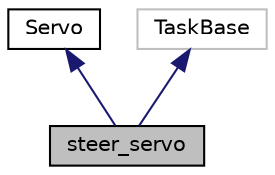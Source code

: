 digraph "steer_servo"
{
  edge [fontname="Helvetica",fontsize="10",labelfontname="Helvetica",labelfontsize="10"];
  node [fontname="Helvetica",fontsize="10",shape=record];
  Node1 [label="steer_servo",height=0.2,width=0.4,color="black", fillcolor="grey75", style="filled", fontcolor="black"];
  Node2 -> Node1 [dir="back",color="midnightblue",fontsize="10",style="solid",fontname="Helvetica"];
  Node2 [label="Servo",height=0.2,width=0.4,color="black", fillcolor="white", style="filled",URL="$classServo.html"];
  Node3 -> Node1 [dir="back",color="midnightblue",fontsize="10",style="solid",fontname="Helvetica"];
  Node3 [label="TaskBase",height=0.2,width=0.4,color="grey75", fillcolor="white", style="filled"];
}
